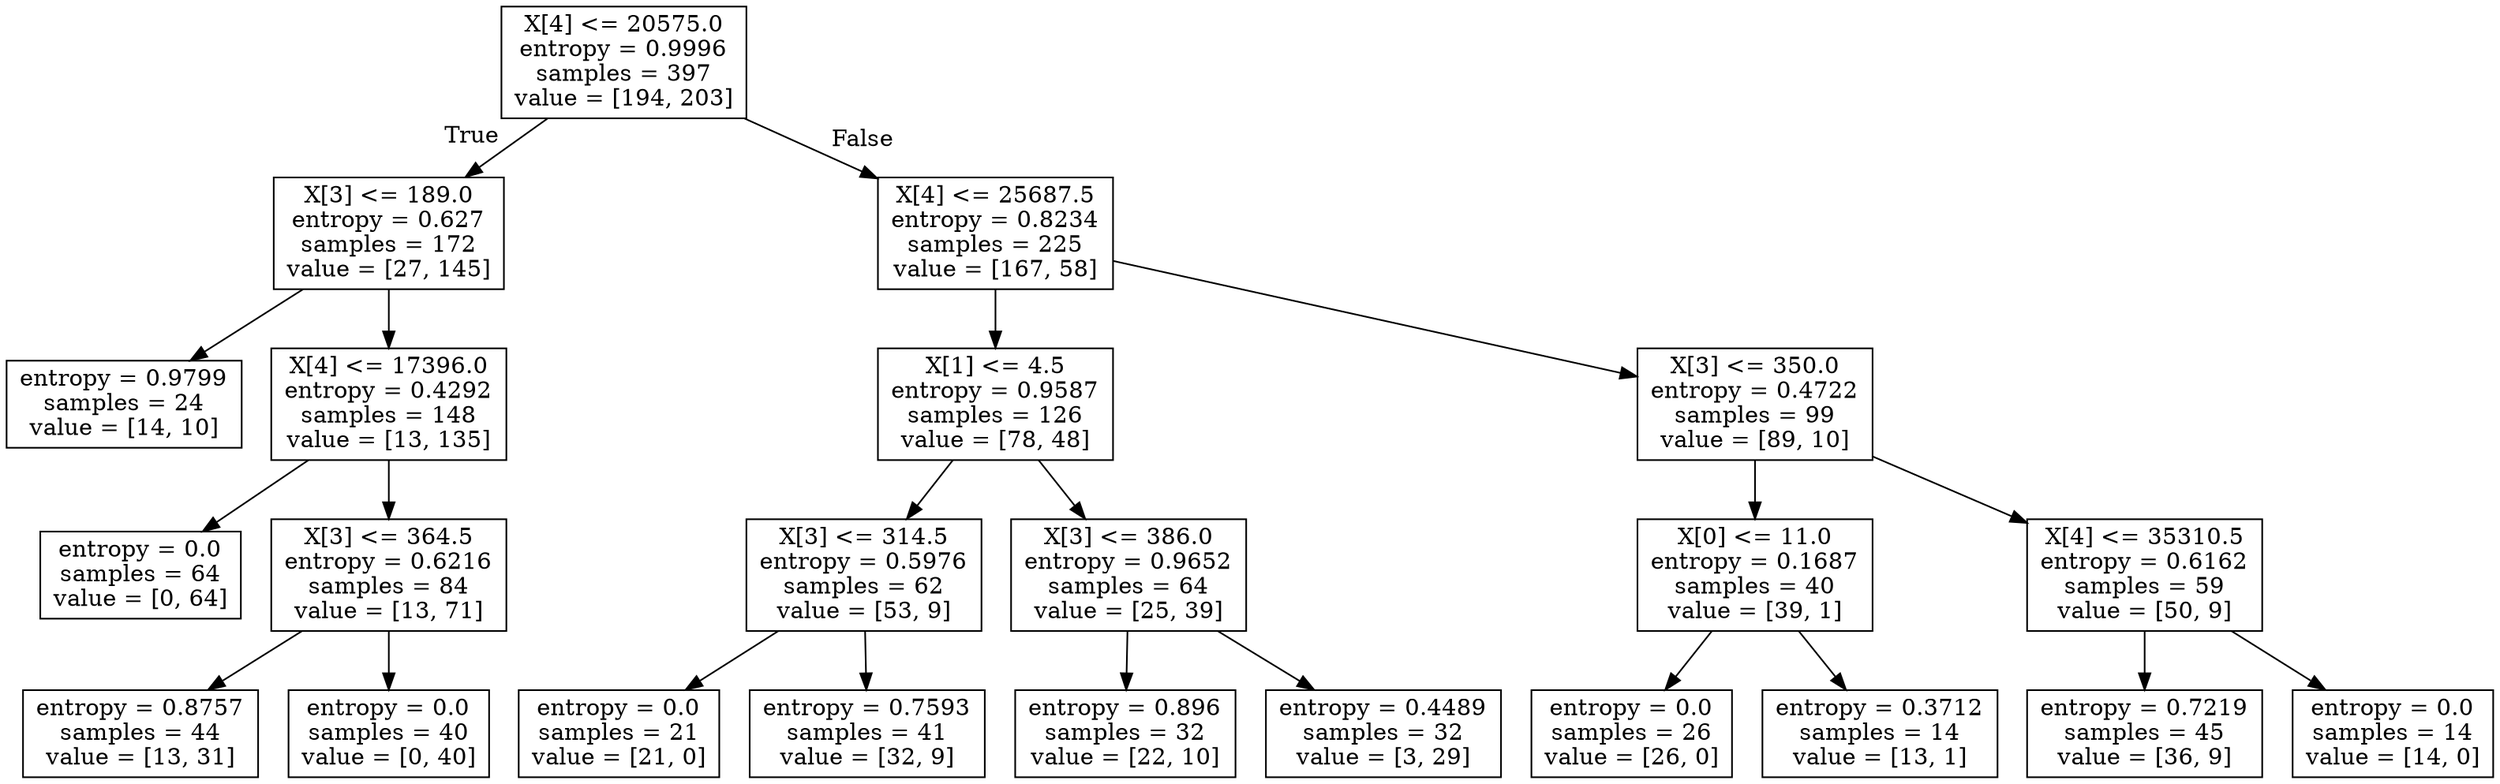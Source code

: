 digraph Tree {
node [shape=box] ;
0 [label="X[4] <= 20575.0\nentropy = 0.9996\nsamples = 397\nvalue = [194, 203]"] ;
1 [label="X[3] <= 189.0\nentropy = 0.627\nsamples = 172\nvalue = [27, 145]"] ;
0 -> 1 [labeldistance=2.5, labelangle=45, headlabel="True"] ;
2 [label="entropy = 0.9799\nsamples = 24\nvalue = [14, 10]"] ;
1 -> 2 ;
3 [label="X[4] <= 17396.0\nentropy = 0.4292\nsamples = 148\nvalue = [13, 135]"] ;
1 -> 3 ;
4 [label="entropy = 0.0\nsamples = 64\nvalue = [0, 64]"] ;
3 -> 4 ;
5 [label="X[3] <= 364.5\nentropy = 0.6216\nsamples = 84\nvalue = [13, 71]"] ;
3 -> 5 ;
6 [label="entropy = 0.8757\nsamples = 44\nvalue = [13, 31]"] ;
5 -> 6 ;
7 [label="entropy = 0.0\nsamples = 40\nvalue = [0, 40]"] ;
5 -> 7 ;
8 [label="X[4] <= 25687.5\nentropy = 0.8234\nsamples = 225\nvalue = [167, 58]"] ;
0 -> 8 [labeldistance=2.5, labelangle=-45, headlabel="False"] ;
9 [label="X[1] <= 4.5\nentropy = 0.9587\nsamples = 126\nvalue = [78, 48]"] ;
8 -> 9 ;
10 [label="X[3] <= 314.5\nentropy = 0.5976\nsamples = 62\nvalue = [53, 9]"] ;
9 -> 10 ;
11 [label="entropy = 0.0\nsamples = 21\nvalue = [21, 0]"] ;
10 -> 11 ;
12 [label="entropy = 0.7593\nsamples = 41\nvalue = [32, 9]"] ;
10 -> 12 ;
13 [label="X[3] <= 386.0\nentropy = 0.9652\nsamples = 64\nvalue = [25, 39]"] ;
9 -> 13 ;
14 [label="entropy = 0.896\nsamples = 32\nvalue = [22, 10]"] ;
13 -> 14 ;
15 [label="entropy = 0.4489\nsamples = 32\nvalue = [3, 29]"] ;
13 -> 15 ;
16 [label="X[3] <= 350.0\nentropy = 0.4722\nsamples = 99\nvalue = [89, 10]"] ;
8 -> 16 ;
17 [label="X[0] <= 11.0\nentropy = 0.1687\nsamples = 40\nvalue = [39, 1]"] ;
16 -> 17 ;
18 [label="entropy = 0.0\nsamples = 26\nvalue = [26, 0]"] ;
17 -> 18 ;
19 [label="entropy = 0.3712\nsamples = 14\nvalue = [13, 1]"] ;
17 -> 19 ;
20 [label="X[4] <= 35310.5\nentropy = 0.6162\nsamples = 59\nvalue = [50, 9]"] ;
16 -> 20 ;
21 [label="entropy = 0.7219\nsamples = 45\nvalue = [36, 9]"] ;
20 -> 21 ;
22 [label="entropy = 0.0\nsamples = 14\nvalue = [14, 0]"] ;
20 -> 22 ;
}